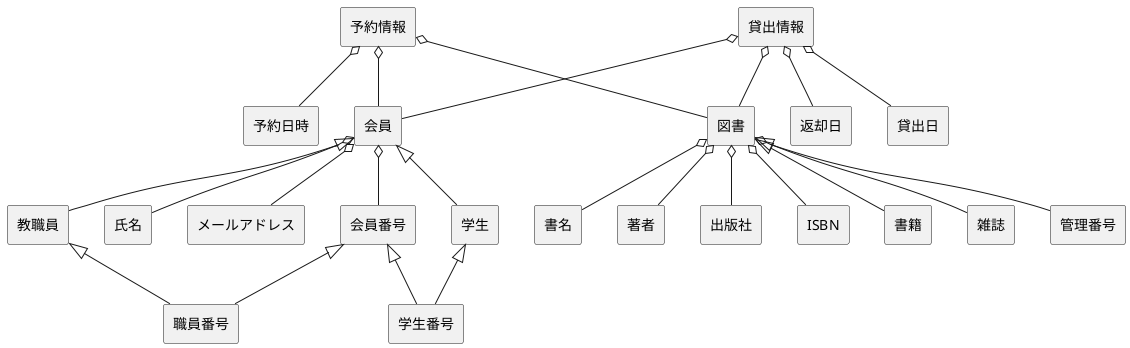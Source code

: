 @startuml 図書館ドメインモデル
skinparam componentStyle rectangle

[図書] <|-- [書籍]
[図書] <|-- [雑誌]
[図書] o-- [管理番号]
[図書] o-- [書名]
[図書] o-- [著者]
[図書] o-- [出版社]
[図書] o-- [ISBN]

[会員] o-- [会員番号]
[会員] o-- [氏名]
[会員] o-- [メールアドレス]
[会員] <|-- [学生]
[会員] <|-- [教職員]
[学生] <|-- [学生番号]
[教職員] <|-- [職員番号]
[会員番号] <|-- [学生番号]
[会員番号] <|-- [職員番号]

[予約情報] o-- [会員]
[予約情報] o-- [予約日時]

[貸出情報] o-- [会員]
[貸出情報] o-- [貸出日]
[貸出情報] o-- [返却日]

[貸出情報] o-- [図書]
[予約情報] o-- [図書]


@enduml